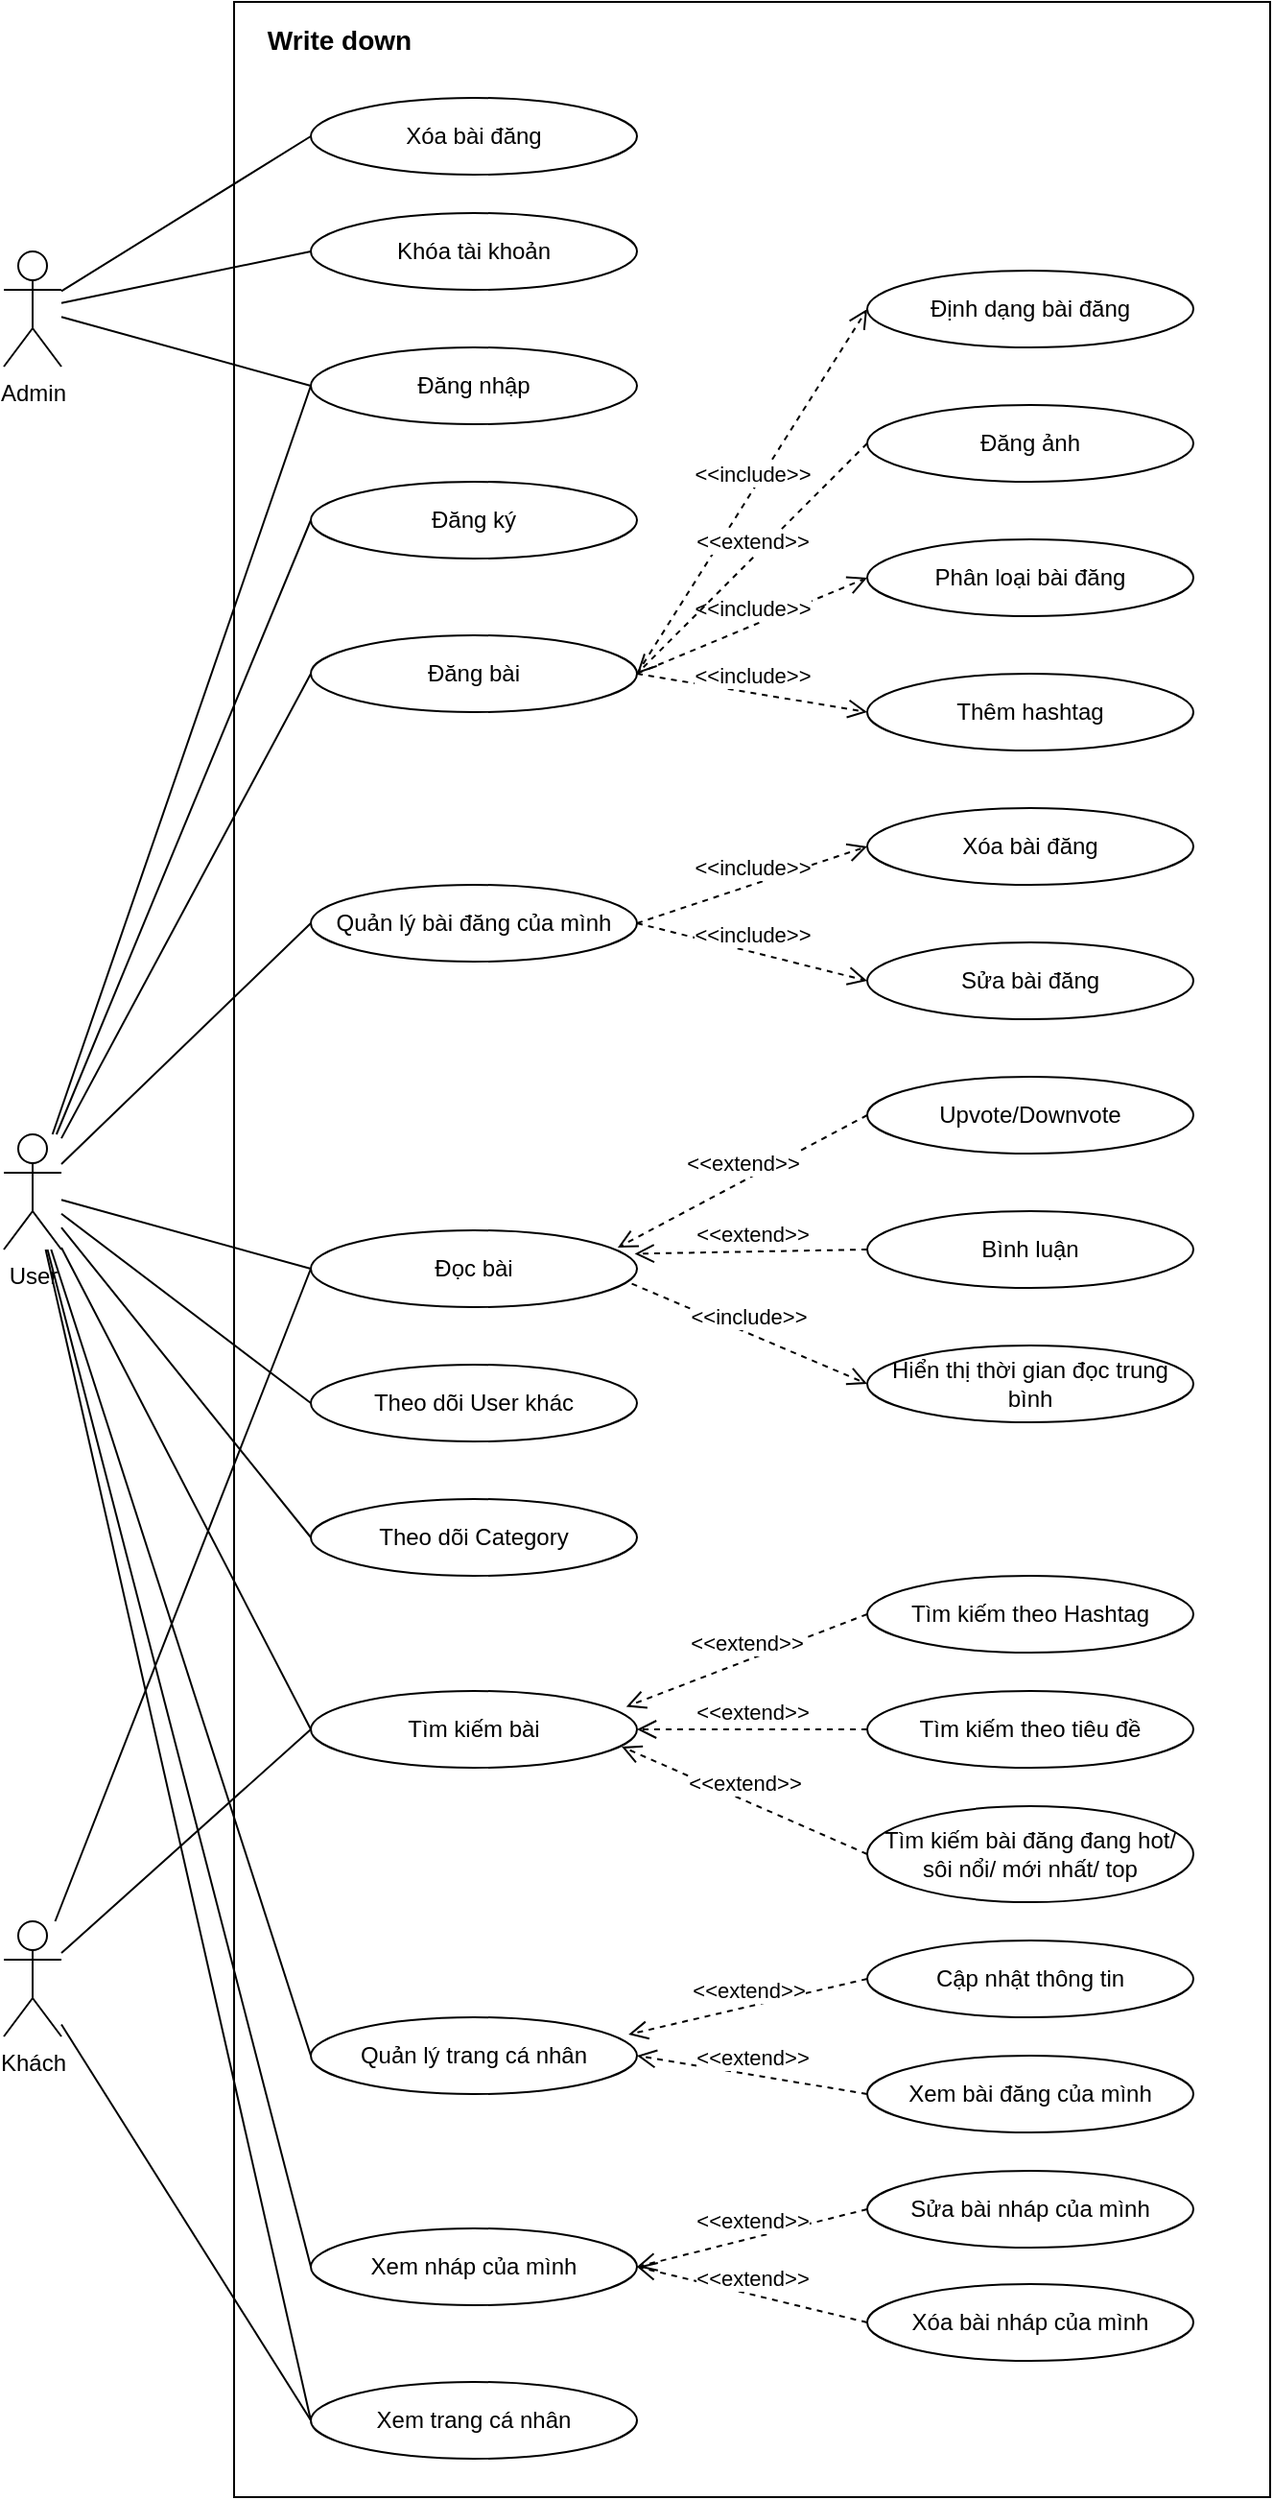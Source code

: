 <mxfile version="14.1.2" type="device"><diagram id="vW6uKD0WOeLcRPKYTxTN" name="Page-1"><mxGraphModel dx="1371" dy="1973" grid="1" gridSize="10" guides="1" tooltips="1" connect="1" arrows="1" fold="1" page="1" pageScale="1" pageWidth="827" pageHeight="1169" math="0" shadow="0"><root><mxCell id="0"/><mxCell id="1" parent="0"/><mxCell id="iqE87P1TGO5pdlnVkbjy-82" value="" style="rounded=0;whiteSpace=wrap;html=1;" parent="1" vertex="1"><mxGeometry x="240" y="-60" width="540" height="1300" as="geometry"/></mxCell><mxCell id="iqE87P1TGO5pdlnVkbjy-1" value="Admin" style="shape=umlActor;verticalLabelPosition=bottom;verticalAlign=top;html=1;outlineConnect=0;" parent="1" vertex="1"><mxGeometry x="120" y="70" width="30" height="60" as="geometry"/></mxCell><mxCell id="iqE87P1TGO5pdlnVkbjy-3" value="Xóa bài đăng" style="ellipse;whiteSpace=wrap;html=1;" parent="1" vertex="1"><mxGeometry x="280" y="-10" width="170" height="40" as="geometry"/></mxCell><mxCell id="iqE87P1TGO5pdlnVkbjy-4" value="Khóa tài khoản" style="ellipse;whiteSpace=wrap;html=1;" parent="1" vertex="1"><mxGeometry x="280" y="50" width="170" height="40" as="geometry"/></mxCell><mxCell id="iqE87P1TGO5pdlnVkbjy-5" value="User" style="shape=umlActor;verticalLabelPosition=bottom;verticalAlign=top;html=1;outlineConnect=0;" parent="1" vertex="1"><mxGeometry x="120" y="530" width="30" height="60" as="geometry"/></mxCell><mxCell id="iqE87P1TGO5pdlnVkbjy-7" value="Đăng ký" style="ellipse;whiteSpace=wrap;html=1;" parent="1" vertex="1"><mxGeometry x="280" y="190" width="170" height="40" as="geometry"/></mxCell><mxCell id="iqE87P1TGO5pdlnVkbjy-13" value="Đăng nhập" style="ellipse;whiteSpace=wrap;html=1;" parent="1" vertex="1"><mxGeometry x="280" y="120" width="170" height="40" as="geometry"/></mxCell><mxCell id="iqE87P1TGO5pdlnVkbjy-16" value="Đăng bài" style="ellipse;whiteSpace=wrap;html=1;" parent="1" vertex="1"><mxGeometry x="280" y="270" width="170" height="40" as="geometry"/></mxCell><mxCell id="iqE87P1TGO5pdlnVkbjy-17" value="Định dạng bài đăng" style="ellipse;whiteSpace=wrap;html=1;" parent="1" vertex="1"><mxGeometry x="570" y="80" width="170" height="40" as="geometry"/></mxCell><mxCell id="iqE87P1TGO5pdlnVkbjy-18" value="Đăng ảnh" style="ellipse;whiteSpace=wrap;html=1;" parent="1" vertex="1"><mxGeometry x="570" y="150" width="170" height="40" as="geometry"/></mxCell><mxCell id="iqE87P1TGO5pdlnVkbjy-19" value="Phân loại bài đăng" style="ellipse;whiteSpace=wrap;html=1;" parent="1" vertex="1"><mxGeometry x="570" y="220" width="170" height="40" as="geometry"/></mxCell><mxCell id="iqE87P1TGO5pdlnVkbjy-20" value="Thêm hashtag" style="ellipse;whiteSpace=wrap;html=1;" parent="1" vertex="1"><mxGeometry x="570" y="290" width="170" height="40" as="geometry"/></mxCell><mxCell id="iqE87P1TGO5pdlnVkbjy-21" value="&amp;lt;&amp;lt;include&amp;gt;&amp;gt;" style="html=1;verticalAlign=bottom;endArrow=open;dashed=1;endSize=8;exitX=1;exitY=0.5;exitDx=0;exitDy=0;entryX=0;entryY=0.5;entryDx=0;entryDy=0;" parent="1" source="iqE87P1TGO5pdlnVkbjy-16" edge="1" target="iqE87P1TGO5pdlnVkbjy-17"><mxGeometry relative="1" as="geometry"><mxPoint x="450" y="299.5" as="sourcePoint"/><mxPoint x="560" y="299.5" as="targetPoint"/></mxGeometry></mxCell><mxCell id="iqE87P1TGO5pdlnVkbjy-22" value="&amp;lt;&amp;lt;include&amp;gt;&amp;gt;" style="html=1;verticalAlign=bottom;endArrow=open;dashed=1;endSize=8;exitX=1;exitY=0.5;exitDx=0;exitDy=0;entryX=0;entryY=0.5;entryDx=0;entryDy=0;" parent="1" source="iqE87P1TGO5pdlnVkbjy-16" target="iqE87P1TGO5pdlnVkbjy-20" edge="1"><mxGeometry relative="1" as="geometry"><mxPoint x="470" y="220" as="sourcePoint"/><mxPoint x="580" y="220" as="targetPoint"/></mxGeometry></mxCell><mxCell id="iqE87P1TGO5pdlnVkbjy-23" value="&amp;lt;&amp;lt;include&amp;gt;&amp;gt;" style="html=1;verticalAlign=bottom;endArrow=open;dashed=1;endSize=8;exitX=1;exitY=0.5;exitDx=0;exitDy=0;entryX=0;entryY=0.5;entryDx=0;entryDy=0;" parent="1" source="iqE87P1TGO5pdlnVkbjy-16" target="iqE87P1TGO5pdlnVkbjy-19" edge="1"><mxGeometry relative="1" as="geometry"><mxPoint x="480" y="230" as="sourcePoint"/><mxPoint x="590" y="230" as="targetPoint"/></mxGeometry></mxCell><mxCell id="iqE87P1TGO5pdlnVkbjy-24" value="&amp;lt;&amp;lt;extend&amp;gt;&amp;gt;" style="html=1;verticalAlign=bottom;endArrow=open;dashed=1;endSize=8;entryX=1;entryY=0.5;entryDx=0;entryDy=0;exitX=0;exitY=0.5;exitDx=0;exitDy=0;" parent="1" source="iqE87P1TGO5pdlnVkbjy-18" target="iqE87P1TGO5pdlnVkbjy-16" edge="1"><mxGeometry relative="1" as="geometry"><mxPoint x="570" y="260" as="sourcePoint"/><mxPoint x="460" y="260" as="targetPoint"/></mxGeometry></mxCell><mxCell id="iqE87P1TGO5pdlnVkbjy-25" value="Đọc bài" style="ellipse;whiteSpace=wrap;html=1;" parent="1" vertex="1"><mxGeometry x="280" y="580" width="170" height="40" as="geometry"/></mxCell><mxCell id="iqE87P1TGO5pdlnVkbjy-26" value="Upvote/Downvote" style="ellipse;whiteSpace=wrap;html=1;" parent="1" vertex="1"><mxGeometry x="570" y="500" width="170" height="40" as="geometry"/></mxCell><mxCell id="iqE87P1TGO5pdlnVkbjy-27" value="Bình luận" style="ellipse;whiteSpace=wrap;html=1;" parent="1" vertex="1"><mxGeometry x="570" y="570" width="170" height="40" as="geometry"/></mxCell><mxCell id="iqE87P1TGO5pdlnVkbjy-29" value="Hiển thị thời gian đọc trung bình" style="ellipse;whiteSpace=wrap;html=1;" parent="1" vertex="1"><mxGeometry x="570" y="640" width="170" height="40" as="geometry"/></mxCell><mxCell id="iqE87P1TGO5pdlnVkbjy-31" value="&amp;lt;&amp;lt;extend&amp;gt;&amp;gt;" style="html=1;verticalAlign=bottom;endArrow=open;dashed=1;endSize=8;entryX=0.941;entryY=0.225;entryDx=0;entryDy=0;exitX=0;exitY=0.5;exitDx=0;exitDy=0;entryPerimeter=0;" parent="1" source="iqE87P1TGO5pdlnVkbjy-26" target="iqE87P1TGO5pdlnVkbjy-25" edge="1"><mxGeometry relative="1" as="geometry"><mxPoint x="570" y="360" as="sourcePoint"/><mxPoint x="460" y="380" as="targetPoint"/></mxGeometry></mxCell><mxCell id="iqE87P1TGO5pdlnVkbjy-32" value="&amp;lt;&amp;lt;extend&amp;gt;&amp;gt;" style="html=1;verticalAlign=bottom;endArrow=open;dashed=1;endSize=8;entryX=0.993;entryY=0.305;entryDx=0;entryDy=0;exitX=0;exitY=0.5;exitDx=0;exitDy=0;entryPerimeter=0;" parent="1" source="iqE87P1TGO5pdlnVkbjy-27" target="iqE87P1TGO5pdlnVkbjy-25" edge="1"><mxGeometry relative="1" as="geometry"><mxPoint x="550" y="570" as="sourcePoint"/><mxPoint x="450" y="570" as="targetPoint"/></mxGeometry></mxCell><mxCell id="iqE87P1TGO5pdlnVkbjy-35" value="&amp;lt;&amp;lt;include&amp;gt;&amp;gt;" style="html=1;verticalAlign=bottom;endArrow=open;dashed=1;endSize=8;exitX=0.984;exitY=0.695;exitDx=0;exitDy=0;entryX=0;entryY=0.5;entryDx=0;entryDy=0;exitPerimeter=0;" parent="1" source="iqE87P1TGO5pdlnVkbjy-25" target="iqE87P1TGO5pdlnVkbjy-29" edge="1"><mxGeometry relative="1" as="geometry"><mxPoint x="460" y="380" as="sourcePoint"/><mxPoint x="570" y="460" as="targetPoint"/></mxGeometry></mxCell><mxCell id="iqE87P1TGO5pdlnVkbjy-36" value="Tìm kiếm bài" style="ellipse;whiteSpace=wrap;html=1;" parent="1" vertex="1"><mxGeometry x="280" y="820" width="170" height="40" as="geometry"/></mxCell><mxCell id="iqE87P1TGO5pdlnVkbjy-37" value="Tìm kiếm theo Hashtag" style="ellipse;whiteSpace=wrap;html=1;" parent="1" vertex="1"><mxGeometry x="570" y="760" width="170" height="40" as="geometry"/></mxCell><mxCell id="iqE87P1TGO5pdlnVkbjy-39" value="Tìm kiếm theo tiêu đề" style="ellipse;whiteSpace=wrap;html=1;" parent="1" vertex="1"><mxGeometry x="570" y="820" width="170" height="40" as="geometry"/></mxCell><mxCell id="iqE87P1TGO5pdlnVkbjy-40" value="Tìm kiếm bài đăng đang hot/ sôi nổi/ mới nhất/ top" style="ellipse;whiteSpace=wrap;html=1;" parent="1" vertex="1"><mxGeometry x="570" y="880" width="170" height="50" as="geometry"/></mxCell><mxCell id="iqE87P1TGO5pdlnVkbjy-41" value="&amp;lt;&amp;lt;extend&amp;gt;&amp;gt;" style="html=1;verticalAlign=bottom;endArrow=open;dashed=1;endSize=8;exitX=0;exitY=0.5;exitDx=0;exitDy=0;entryX=0.967;entryY=0.205;entryDx=0;entryDy=0;entryPerimeter=0;" parent="1" source="iqE87P1TGO5pdlnVkbjy-37" target="iqE87P1TGO5pdlnVkbjy-36" edge="1"><mxGeometry relative="1" as="geometry"><mxPoint x="570" y="710" as="sourcePoint"/><mxPoint x="430" y="730" as="targetPoint"/></mxGeometry></mxCell><mxCell id="iqE87P1TGO5pdlnVkbjy-43" value="&amp;lt;&amp;lt;extend&amp;gt;&amp;gt;" style="html=1;verticalAlign=bottom;endArrow=open;dashed=1;endSize=8;entryX=1;entryY=0.5;entryDx=0;entryDy=0;exitX=0;exitY=0.5;exitDx=0;exitDy=0;" parent="1" source="iqE87P1TGO5pdlnVkbjy-39" target="iqE87P1TGO5pdlnVkbjy-36" edge="1"><mxGeometry relative="1" as="geometry"><mxPoint x="590" y="730" as="sourcePoint"/><mxPoint x="472.35" y="641.8" as="targetPoint"/></mxGeometry></mxCell><mxCell id="iqE87P1TGO5pdlnVkbjy-44" value="&amp;lt;&amp;lt;extend&amp;gt;&amp;gt;" style="html=1;verticalAlign=bottom;endArrow=open;dashed=1;endSize=8;entryX=0.953;entryY=0.725;entryDx=0;entryDy=0;exitX=0;exitY=0.5;exitDx=0;exitDy=0;entryPerimeter=0;" parent="1" source="iqE87P1TGO5pdlnVkbjy-40" target="iqE87P1TGO5pdlnVkbjy-36" edge="1"><mxGeometry relative="1" as="geometry"><mxPoint x="600" y="740" as="sourcePoint"/><mxPoint x="482.35" y="651.8" as="targetPoint"/></mxGeometry></mxCell><mxCell id="iqE87P1TGO5pdlnVkbjy-45" value="Quản lý trang cá nhân" style="ellipse;whiteSpace=wrap;html=1;" parent="1" vertex="1"><mxGeometry x="280" y="990" width="170" height="40" as="geometry"/></mxCell><mxCell id="iqE87P1TGO5pdlnVkbjy-46" value="Cập nhật thông tin" style="ellipse;whiteSpace=wrap;html=1;" parent="1" vertex="1"><mxGeometry x="570" y="950" width="170" height="40" as="geometry"/></mxCell><mxCell id="iqE87P1TGO5pdlnVkbjy-47" value="Xem bài đăng của mình" style="ellipse;whiteSpace=wrap;html=1;" parent="1" vertex="1"><mxGeometry x="570" y="1010" width="170" height="40" as="geometry"/></mxCell><mxCell id="iqE87P1TGO5pdlnVkbjy-48" value="Xem nháp của mình" style="ellipse;whiteSpace=wrap;html=1;" parent="1" vertex="1"><mxGeometry x="280" y="1100" width="170" height="40" as="geometry"/></mxCell><mxCell id="iqE87P1TGO5pdlnVkbjy-49" value="Sửa bài nháp của mình" style="ellipse;whiteSpace=wrap;html=1;" parent="1" vertex="1"><mxGeometry x="570" y="1070" width="170" height="40" as="geometry"/></mxCell><mxCell id="iqE87P1TGO5pdlnVkbjy-51" value="&amp;lt;&amp;lt;extend&amp;gt;&amp;gt;" style="html=1;verticalAlign=bottom;endArrow=open;dashed=1;endSize=8;entryX=0.974;entryY=0.225;entryDx=0;entryDy=0;exitX=0;exitY=0.5;exitDx=0;exitDy=0;entryPerimeter=0;" parent="1" source="iqE87P1TGO5pdlnVkbjy-46" target="iqE87P1TGO5pdlnVkbjy-45" edge="1"><mxGeometry relative="1" as="geometry"><mxPoint x="570" y="915" as="sourcePoint"/><mxPoint x="452.01" y="849" as="targetPoint"/></mxGeometry></mxCell><mxCell id="iqE87P1TGO5pdlnVkbjy-52" value="&amp;lt;&amp;lt;extend&amp;gt;&amp;gt;" style="html=1;verticalAlign=bottom;endArrow=open;dashed=1;endSize=8;entryX=1;entryY=0.5;entryDx=0;entryDy=0;exitX=0;exitY=0.5;exitDx=0;exitDy=0;" parent="1" source="iqE87P1TGO5pdlnVkbjy-47" target="iqE87P1TGO5pdlnVkbjy-45" edge="1"><mxGeometry relative="1" as="geometry"><mxPoint x="580" y="925" as="sourcePoint"/><mxPoint x="462.01" y="859" as="targetPoint"/></mxGeometry></mxCell><mxCell id="iqE87P1TGO5pdlnVkbjy-54" value="&amp;lt;&amp;lt;extend&amp;gt;&amp;gt;" style="html=1;verticalAlign=bottom;endArrow=open;dashed=1;endSize=8;entryX=1;entryY=0.5;entryDx=0;entryDy=0;exitX=0;exitY=0.5;exitDx=0;exitDy=0;" parent="1" source="iqE87P1TGO5pdlnVkbjy-49" target="iqE87P1TGO5pdlnVkbjy-48" edge="1"><mxGeometry relative="1" as="geometry"><mxPoint x="600" y="945" as="sourcePoint"/><mxPoint x="482.01" y="879" as="targetPoint"/></mxGeometry></mxCell><mxCell id="iqE87P1TGO5pdlnVkbjy-73" value="" style="endArrow=none;html=1;entryX=0;entryY=0.5;entryDx=0;entryDy=0;" parent="1" source="iqE87P1TGO5pdlnVkbjy-1" target="iqE87P1TGO5pdlnVkbjy-3" edge="1"><mxGeometry width="50" height="50" relative="1" as="geometry"><mxPoint x="160" y="113.793" as="sourcePoint"/><mxPoint x="290" y="60" as="targetPoint"/></mxGeometry></mxCell><mxCell id="iqE87P1TGO5pdlnVkbjy-74" value="" style="endArrow=none;html=1;entryX=0;entryY=0.5;entryDx=0;entryDy=0;" parent="1" source="iqE87P1TGO5pdlnVkbjy-1" target="iqE87P1TGO5pdlnVkbjy-4" edge="1"><mxGeometry width="50" height="50" relative="1" as="geometry"><mxPoint x="170" y="123.793" as="sourcePoint"/><mxPoint x="300" y="70" as="targetPoint"/></mxGeometry></mxCell><mxCell id="iqE87P1TGO5pdlnVkbjy-75" value="" style="endArrow=none;html=1;entryX=0;entryY=0.5;entryDx=0;entryDy=0;" parent="1" source="iqE87P1TGO5pdlnVkbjy-5" target="iqE87P1TGO5pdlnVkbjy-7" edge="1"><mxGeometry width="50" height="50" relative="1" as="geometry"><mxPoint x="180" y="133.793" as="sourcePoint"/><mxPoint x="310" y="80" as="targetPoint"/></mxGeometry></mxCell><mxCell id="iqE87P1TGO5pdlnVkbjy-76" value="" style="endArrow=none;html=1;entryX=0;entryY=0.5;entryDx=0;entryDy=0;" parent="1" source="iqE87P1TGO5pdlnVkbjy-5" target="iqE87P1TGO5pdlnVkbjy-13" edge="1"><mxGeometry width="50" height="50" relative="1" as="geometry"><mxPoint x="160" y="281.724" as="sourcePoint"/><mxPoint x="290" y="210" as="targetPoint"/></mxGeometry></mxCell><mxCell id="iqE87P1TGO5pdlnVkbjy-77" value="" style="endArrow=none;html=1;entryX=0;entryY=0.5;entryDx=0;entryDy=0;" parent="1" source="iqE87P1TGO5pdlnVkbjy-5" target="iqE87P1TGO5pdlnVkbjy-16" edge="1"><mxGeometry width="50" height="50" relative="1" as="geometry"><mxPoint x="170" y="291.724" as="sourcePoint"/><mxPoint x="300" y="220" as="targetPoint"/></mxGeometry></mxCell><mxCell id="iqE87P1TGO5pdlnVkbjy-78" value="" style="endArrow=none;html=1;entryX=0;entryY=0.5;entryDx=0;entryDy=0;" parent="1" source="iqE87P1TGO5pdlnVkbjy-5" target="iqE87P1TGO5pdlnVkbjy-25" edge="1"><mxGeometry width="50" height="50" relative="1" as="geometry"><mxPoint x="180" y="301.724" as="sourcePoint"/><mxPoint x="310" y="230" as="targetPoint"/></mxGeometry></mxCell><mxCell id="iqE87P1TGO5pdlnVkbjy-79" value="" style="endArrow=none;html=1;entryX=0;entryY=0.5;entryDx=0;entryDy=0;" parent="1" source="iqE87P1TGO5pdlnVkbjy-5" target="iqE87P1TGO5pdlnVkbjy-36" edge="1"><mxGeometry width="50" height="50" relative="1" as="geometry"><mxPoint x="190" y="311.724" as="sourcePoint"/><mxPoint x="320" y="240" as="targetPoint"/></mxGeometry></mxCell><mxCell id="iqE87P1TGO5pdlnVkbjy-80" value="" style="endArrow=none;html=1;exitX=0;exitY=0.5;exitDx=0;exitDy=0;" parent="1" source="iqE87P1TGO5pdlnVkbjy-45" target="iqE87P1TGO5pdlnVkbjy-5" edge="1"><mxGeometry width="50" height="50" relative="1" as="geometry"><mxPoint x="420" y="860" as="sourcePoint"/><mxPoint x="470" y="810" as="targetPoint"/></mxGeometry></mxCell><mxCell id="iqE87P1TGO5pdlnVkbjy-83" value="Write down" style="text;html=1;strokeColor=none;fillColor=none;align=center;verticalAlign=middle;whiteSpace=wrap;rounded=0;fontStyle=1;fontSize=14;" parent="1" vertex="1"><mxGeometry x="250" y="-50" width="90" height="20" as="geometry"/></mxCell><mxCell id="ySLHqH1GvzANaPGLjpmD-1" value="" style="endArrow=none;html=1;entryX=0;entryY=0.5;entryDx=0;entryDy=0;" parent="1" source="iqE87P1TGO5pdlnVkbjy-1" target="iqE87P1TGO5pdlnVkbjy-13" edge="1"><mxGeometry width="50" height="50" relative="1" as="geometry"><mxPoint x="470" y="270" as="sourcePoint"/><mxPoint x="520" y="220" as="targetPoint"/></mxGeometry></mxCell><mxCell id="4k_b9_aTDuH1kc-khZnr-2" value="Quản lý bài đăng của mình" style="ellipse;whiteSpace=wrap;html=1;" vertex="1" parent="1"><mxGeometry x="280" y="400" width="170" height="40" as="geometry"/></mxCell><mxCell id="4k_b9_aTDuH1kc-khZnr-4" value="" style="endArrow=none;html=1;entryX=0;entryY=0.5;entryDx=0;entryDy=0;" edge="1" parent="1" source="iqE87P1TGO5pdlnVkbjy-5" target="4k_b9_aTDuH1kc-khZnr-2"><mxGeometry width="50" height="50" relative="1" as="geometry"><mxPoint x="220" y="550" as="sourcePoint"/><mxPoint x="400" y="490" as="targetPoint"/></mxGeometry></mxCell><mxCell id="4k_b9_aTDuH1kc-khZnr-5" value="Xóa bài đăng" style="ellipse;whiteSpace=wrap;html=1;" vertex="1" parent="1"><mxGeometry x="570" y="360" width="170" height="40" as="geometry"/></mxCell><mxCell id="4k_b9_aTDuH1kc-khZnr-6" value="Sửa bài đăng" style="ellipse;whiteSpace=wrap;html=1;" vertex="1" parent="1"><mxGeometry x="570" y="430" width="170" height="40" as="geometry"/></mxCell><mxCell id="4k_b9_aTDuH1kc-khZnr-7" value="&amp;lt;&amp;lt;include&amp;gt;&amp;gt;" style="html=1;verticalAlign=bottom;endArrow=open;dashed=1;endSize=8;exitX=1;exitY=0.5;exitDx=0;exitDy=0;entryX=0;entryY=0.5;entryDx=0;entryDy=0;" edge="1" parent="1" source="4k_b9_aTDuH1kc-khZnr-2" target="4k_b9_aTDuH1kc-khZnr-5"><mxGeometry relative="1" as="geometry"><mxPoint x="460.0" y="300" as="sourcePoint"/><mxPoint x="630.0" y="340" as="targetPoint"/></mxGeometry></mxCell><mxCell id="4k_b9_aTDuH1kc-khZnr-8" value="&amp;lt;&amp;lt;include&amp;gt;&amp;gt;" style="html=1;verticalAlign=bottom;endArrow=open;dashed=1;endSize=8;exitX=1;exitY=0.5;exitDx=0;exitDy=0;entryX=0;entryY=0.5;entryDx=0;entryDy=0;" edge="1" parent="1" source="4k_b9_aTDuH1kc-khZnr-2" target="4k_b9_aTDuH1kc-khZnr-6"><mxGeometry relative="1" as="geometry"><mxPoint x="460" y="430" as="sourcePoint"/><mxPoint x="550" y="390" as="targetPoint"/></mxGeometry></mxCell><mxCell id="4k_b9_aTDuH1kc-khZnr-9" value="" style="endArrow=none;html=1;exitX=0;exitY=0.5;exitDx=0;exitDy=0;" edge="1" parent="1" source="iqE87P1TGO5pdlnVkbjy-48" target="iqE87P1TGO5pdlnVkbjy-5"><mxGeometry width="50" height="50" relative="1" as="geometry"><mxPoint x="290.0" y="1020" as="sourcePoint"/><mxPoint x="154.667" y="600" as="targetPoint"/></mxGeometry></mxCell><mxCell id="4k_b9_aTDuH1kc-khZnr-10" value="Xóa bài nháp của mình" style="ellipse;whiteSpace=wrap;html=1;" vertex="1" parent="1"><mxGeometry x="570" y="1129" width="170" height="40" as="geometry"/></mxCell><mxCell id="4k_b9_aTDuH1kc-khZnr-11" value="&amp;lt;&amp;lt;extend&amp;gt;&amp;gt;" style="html=1;verticalAlign=bottom;endArrow=open;dashed=1;endSize=8;entryX=1;entryY=0.5;entryDx=0;entryDy=0;exitX=0;exitY=0.5;exitDx=0;exitDy=0;" edge="1" parent="1" source="4k_b9_aTDuH1kc-khZnr-10" target="iqE87P1TGO5pdlnVkbjy-48"><mxGeometry relative="1" as="geometry"><mxPoint x="580.0" y="1130" as="sourcePoint"/><mxPoint x="460.0" y="1130" as="targetPoint"/></mxGeometry></mxCell><mxCell id="4k_b9_aTDuH1kc-khZnr-12" value="Khách" style="shape=umlActor;verticalLabelPosition=bottom;verticalAlign=top;html=1;outlineConnect=0;" vertex="1" parent="1"><mxGeometry x="120" y="940" width="30" height="60" as="geometry"/></mxCell><mxCell id="4k_b9_aTDuH1kc-khZnr-13" value="" style="endArrow=none;html=1;entryX=0;entryY=0.5;entryDx=0;entryDy=0;" edge="1" parent="1" source="4k_b9_aTDuH1kc-khZnr-12" target="iqE87P1TGO5pdlnVkbjy-36"><mxGeometry width="50" height="50" relative="1" as="geometry"><mxPoint x="400" y="980" as="sourcePoint"/><mxPoint x="450" y="930" as="targetPoint"/></mxGeometry></mxCell><mxCell id="4k_b9_aTDuH1kc-khZnr-14" value="" style="endArrow=none;html=1;entryX=0;entryY=0.5;entryDx=0;entryDy=0;" edge="1" parent="1" source="4k_b9_aTDuH1kc-khZnr-12" target="iqE87P1TGO5pdlnVkbjy-25"><mxGeometry width="50" height="50" relative="1" as="geometry"><mxPoint x="160.0" y="920.69" as="sourcePoint"/><mxPoint x="290.0" y="840" as="targetPoint"/></mxGeometry></mxCell><mxCell id="4k_b9_aTDuH1kc-khZnr-15" value="Xem trang cá nhân" style="ellipse;whiteSpace=wrap;html=1;" vertex="1" parent="1"><mxGeometry x="280" y="1180" width="170" height="40" as="geometry"/></mxCell><mxCell id="4k_b9_aTDuH1kc-khZnr-16" value="" style="endArrow=none;html=1;entryX=0;entryY=0.5;entryDx=0;entryDy=0;" edge="1" parent="1" source="4k_b9_aTDuH1kc-khZnr-12" target="4k_b9_aTDuH1kc-khZnr-15"><mxGeometry width="50" height="50" relative="1" as="geometry"><mxPoint x="160.0" y="920.69" as="sourcePoint"/><mxPoint x="290.0" y="840" as="targetPoint"/></mxGeometry></mxCell><mxCell id="4k_b9_aTDuH1kc-khZnr-17" value="Theo dõi User khác" style="ellipse;whiteSpace=wrap;html=1;" vertex="1" parent="1"><mxGeometry x="280" y="650" width="170" height="40" as="geometry"/></mxCell><mxCell id="4k_b9_aTDuH1kc-khZnr-18" value="Theo dõi Category" style="ellipse;whiteSpace=wrap;html=1;" vertex="1" parent="1"><mxGeometry x="280" y="720" width="170" height="40" as="geometry"/></mxCell><mxCell id="4k_b9_aTDuH1kc-khZnr-19" value="" style="endArrow=none;html=1;entryX=0;entryY=0.5;entryDx=0;entryDy=0;" edge="1" parent="1" source="iqE87P1TGO5pdlnVkbjy-5" target="4k_b9_aTDuH1kc-khZnr-17"><mxGeometry width="50" height="50" relative="1" as="geometry"><mxPoint x="380" y="570" as="sourcePoint"/><mxPoint x="430" y="520" as="targetPoint"/></mxGeometry></mxCell><mxCell id="4k_b9_aTDuH1kc-khZnr-20" value="" style="endArrow=none;html=1;entryX=0;entryY=0.5;entryDx=0;entryDy=0;" edge="1" parent="1" source="iqE87P1TGO5pdlnVkbjy-5" target="4k_b9_aTDuH1kc-khZnr-18"><mxGeometry width="50" height="50" relative="1" as="geometry"><mxPoint x="380" y="570" as="sourcePoint"/><mxPoint x="430" y="520" as="targetPoint"/></mxGeometry></mxCell><mxCell id="4k_b9_aTDuH1kc-khZnr-22" value="" style="endArrow=none;html=1;entryX=0;entryY=0.5;entryDx=0;entryDy=0;" edge="1" parent="1" source="iqE87P1TGO5pdlnVkbjy-5" target="4k_b9_aTDuH1kc-khZnr-15"><mxGeometry width="50" height="50" relative="1" as="geometry"><mxPoint x="380" y="850" as="sourcePoint"/><mxPoint x="430" y="800" as="targetPoint"/></mxGeometry></mxCell></root></mxGraphModel></diagram></mxfile>